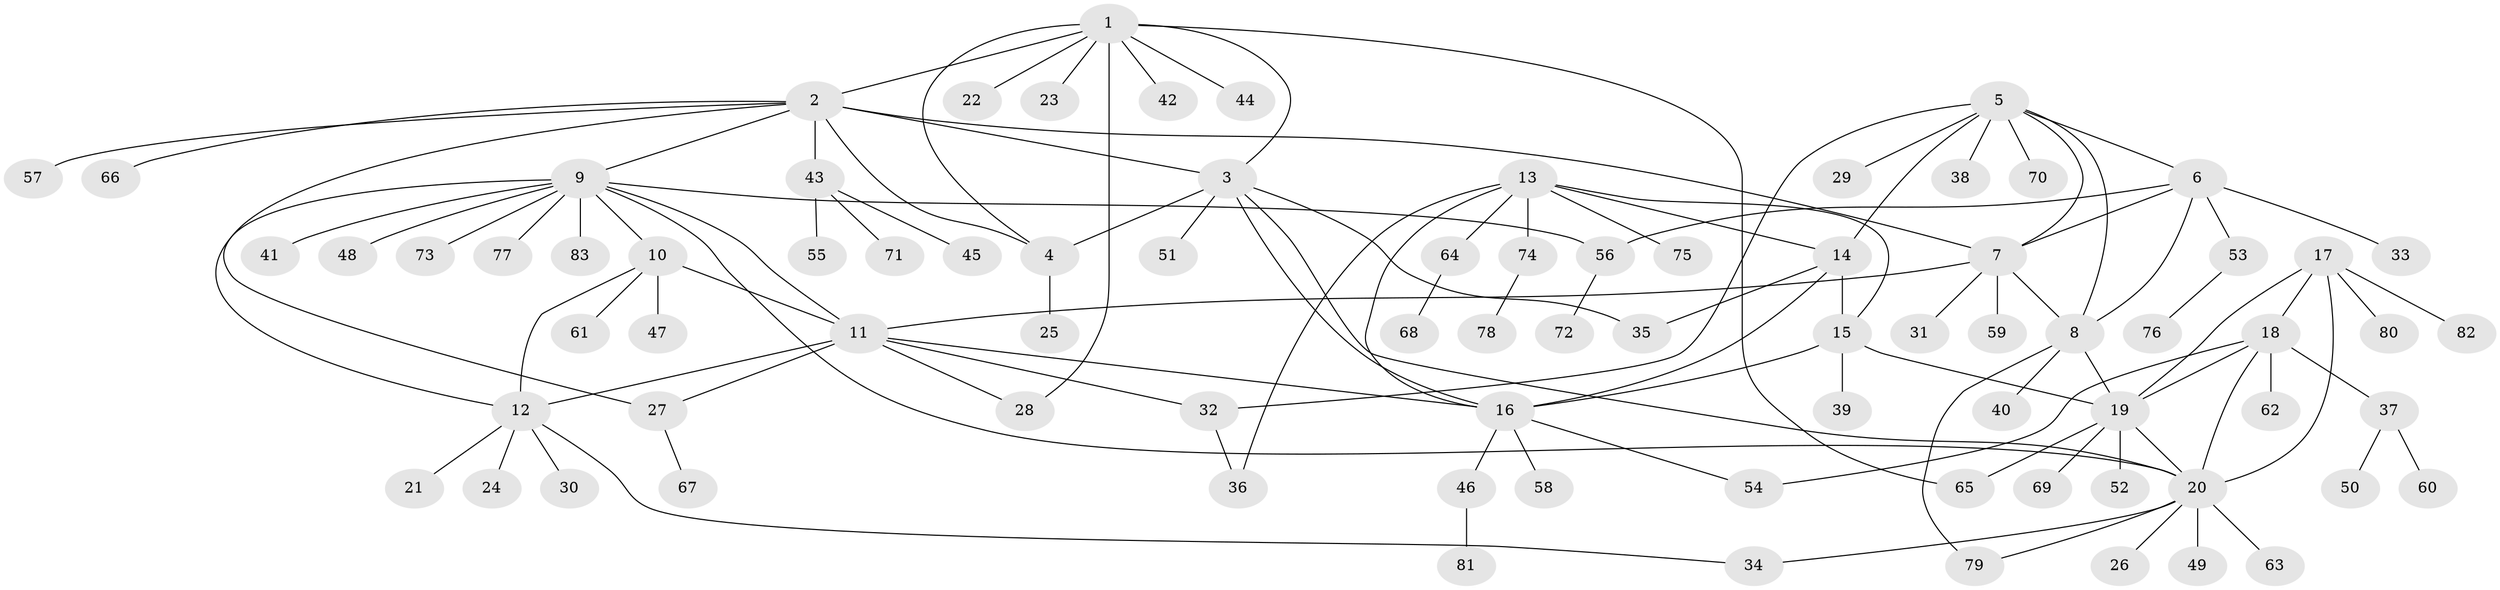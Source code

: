 // coarse degree distribution, {9: 0.03389830508474576, 8: 0.05084745762711865, 6: 0.05084745762711865, 3: 0.06779661016949153, 12: 0.01694915254237288, 7: 0.03389830508474576, 5: 0.01694915254237288, 4: 0.01694915254237288, 10: 0.01694915254237288, 1: 0.6271186440677966, 2: 0.06779661016949153}
// Generated by graph-tools (version 1.1) at 2025/42/03/06/25 10:42:15]
// undirected, 83 vertices, 113 edges
graph export_dot {
graph [start="1"]
  node [color=gray90,style=filled];
  1;
  2;
  3;
  4;
  5;
  6;
  7;
  8;
  9;
  10;
  11;
  12;
  13;
  14;
  15;
  16;
  17;
  18;
  19;
  20;
  21;
  22;
  23;
  24;
  25;
  26;
  27;
  28;
  29;
  30;
  31;
  32;
  33;
  34;
  35;
  36;
  37;
  38;
  39;
  40;
  41;
  42;
  43;
  44;
  45;
  46;
  47;
  48;
  49;
  50;
  51;
  52;
  53;
  54;
  55;
  56;
  57;
  58;
  59;
  60;
  61;
  62;
  63;
  64;
  65;
  66;
  67;
  68;
  69;
  70;
  71;
  72;
  73;
  74;
  75;
  76;
  77;
  78;
  79;
  80;
  81;
  82;
  83;
  1 -- 2;
  1 -- 3;
  1 -- 4;
  1 -- 22;
  1 -- 23;
  1 -- 28;
  1 -- 42;
  1 -- 44;
  1 -- 65;
  2 -- 3;
  2 -- 4;
  2 -- 7;
  2 -- 9;
  2 -- 27;
  2 -- 43;
  2 -- 57;
  2 -- 66;
  3 -- 4;
  3 -- 16;
  3 -- 20;
  3 -- 35;
  3 -- 51;
  4 -- 25;
  5 -- 6;
  5 -- 7;
  5 -- 8;
  5 -- 14;
  5 -- 29;
  5 -- 32;
  5 -- 38;
  5 -- 70;
  6 -- 7;
  6 -- 8;
  6 -- 33;
  6 -- 53;
  6 -- 56;
  7 -- 8;
  7 -- 11;
  7 -- 31;
  7 -- 59;
  8 -- 19;
  8 -- 40;
  8 -- 79;
  9 -- 10;
  9 -- 11;
  9 -- 12;
  9 -- 20;
  9 -- 41;
  9 -- 48;
  9 -- 56;
  9 -- 73;
  9 -- 77;
  9 -- 83;
  10 -- 11;
  10 -- 12;
  10 -- 47;
  10 -- 61;
  11 -- 12;
  11 -- 16;
  11 -- 27;
  11 -- 28;
  11 -- 32;
  12 -- 21;
  12 -- 24;
  12 -- 30;
  12 -- 34;
  13 -- 14;
  13 -- 15;
  13 -- 16;
  13 -- 36;
  13 -- 64;
  13 -- 74;
  13 -- 75;
  14 -- 15;
  14 -- 16;
  14 -- 35;
  15 -- 16;
  15 -- 19;
  15 -- 39;
  16 -- 46;
  16 -- 54;
  16 -- 58;
  17 -- 18;
  17 -- 19;
  17 -- 20;
  17 -- 80;
  17 -- 82;
  18 -- 19;
  18 -- 20;
  18 -- 37;
  18 -- 54;
  18 -- 62;
  19 -- 20;
  19 -- 52;
  19 -- 65;
  19 -- 69;
  20 -- 26;
  20 -- 34;
  20 -- 49;
  20 -- 63;
  20 -- 79;
  27 -- 67;
  32 -- 36;
  37 -- 50;
  37 -- 60;
  43 -- 45;
  43 -- 55;
  43 -- 71;
  46 -- 81;
  53 -- 76;
  56 -- 72;
  64 -- 68;
  74 -- 78;
}
